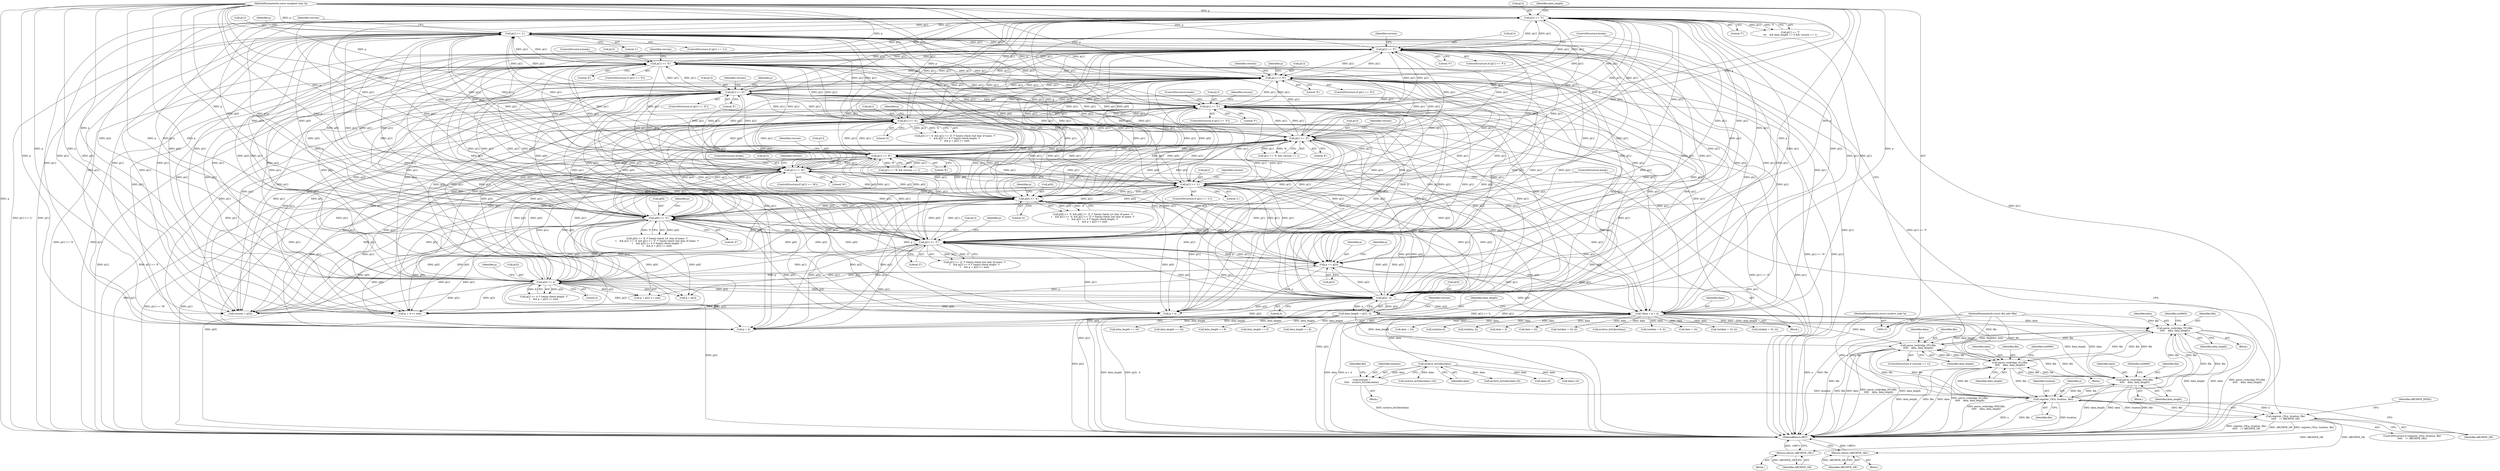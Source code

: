 digraph "1_libarchive_8312eaa576014cd9b965012af51bc1f967b12423@pointer" {
"1000527" [label="(Call,parse_rockridge_TF1(file,\n\t\t\t\t\t    data, data_length))"];
"1000549" [label="(Call,parse_rockridge_ZF1(file,\n\t\t\t\t\t    data, data_length))"];
"1000527" [label="(Call,parse_rockridge_TF1(file,\n\t\t\t\t\t    data, data_length))"];
"1000476" [label="(Call,parse_rockridge_SL1(file,\n\t\t\t\t\t    data, data_length))"];
"1000293" [label="(Call,parse_rockridge_NM1(file,\n\t\t\t\t\t    data, data_length))"];
"1000236" [label="(Call,register_CE(a, location, file))"];
"1000111" [label="(MethodParameterIn,struct archive_read *a)"];
"1000214" [label="(Call,location =\n\t\t\t\t\t    archive_le32dec(data))"];
"1000216" [label="(Call,archive_le32dec(data))"];
"1000172" [label="(Call,*data = p + 4)"];
"1000488" [label="(Call,p[1] == 'T')"];
"1000465" [label="(Call,p[1] == 'L')"];
"1000539" [label="(Call,p[1] == 'F')"];
"1000348" [label="(Call,p[1] == 'X')"];
"1000305" [label="(Call,p[1] == 'N')"];
"1000198" [label="(Call,p[1] == 'E')"];
"1000516" [label="(Call,p[1] == 'F')"];
"1000146" [label="(Call,p[1] >= 'A')"];
"1000431" [label="(Call,p[1] == 'E')"];
"1000152" [label="(Call,p[1] <= 'Z')"];
"1000113" [label="(MethodParameterIn,const unsigned char *p)"];
"1000556" [label="(Call,p += p[2])"];
"1000180" [label="(Call,p[2] - 4)"];
"1000158" [label="(Call,p[2] >= 4)"];
"1000140" [label="(Call,p[0] <= 'Z')"];
"1000134" [label="(Call,p[0] >= 'A')"];
"1000245" [label="(Call,p[1] == 'L')"];
"1000282" [label="(Call,p[1] == 'M')"];
"1000453" [label="(Call,p[1] == 'R')"];
"1000112" [label="(MethodParameterIn,struct file_info *file)"];
"1000178" [label="(Call,data_length = p[2] - 4)"];
"1000235" [label="(Call,register_CE(a, location, file)\n\t\t\t\t\t    != ARCHIVE_OK)"];
"1000511" [label="(Return,return (ARCHIVE_OK);)"];
"1000561" [label="(Return,return (ARCHIVE_OK);)"];
"1000465" [label="(Call,p[1] == 'L')"];
"1000404" [label="(Call,toi(data + 24, 4))"];
"1000244" [label="(ControlStructure,if (p[1] == 'L'))"];
"1000246" [label="(Call,p[1])"];
"1000249" [label="(Literal,'L')"];
"1000296" [label="(Identifier,data_length)"];
"1000281" [label="(ControlStructure,if (p[1] == 'M'))"];
"1000180" [label="(Call,p[2] - 4)"];
"1000272" [label="(Call,archive_le32dec(data))"];
"1000500" [label="(Block,)"];
"1000142" [label="(Identifier,p)"];
"1000282" [label="(Call,p[1] == 'M')"];
"1000140" [label="(Call,p[0] <= 'Z')"];
"1000452" [label="(Call,p[1] == 'R' && version == 1)"];
"1000314" [label="(Identifier,version)"];
"1000153" [label="(Call,p[1])"];
"1000235" [label="(Call,register_CE(a, location, file)\n\t\t\t\t\t    != ARCHIVE_OK)"];
"1000549" [label="(Call,parse_rockridge_ZF1(file,\n\t\t\t\t\t    data, data_length))"];
"1000150" [label="(Literal,'A')"];
"1000478" [label="(Identifier,data)"];
"1000216" [label="(Call,archive_le32dec(data))"];
"1000239" [label="(Identifier,file)"];
"1000111" [label="(MethodParameterIn,struct archive_read *a)"];
"1000112" [label="(MethodParameterIn,struct file_info *file)"];
"1000198" [label="(Call,p[1] == 'E')"];
"1000378" [label="(Call,toi(data + 8, 4))"];
"1000145" [label="(Call,p[1] >= 'A' && p[1] <= 'Z' /* Sanity-check 2nd char of name. */\n\t    && p[2] >= 4 /* Sanity-check length. */\n\t    && p + p[2] <= end)"];
"1000427" [label="(ControlStructure,break;)"];
"1000212" [label="(Block,)"];
"1000236" [label="(Call,register_CE(a, location, file))"];
"1000217" [label="(Identifier,data)"];
"1000392" [label="(Call,data + 16)"];
"1000551" [label="(Identifier,data)"];
"1000488" [label="(Call,p[1] == 'T')"];
"1000543" [label="(Literal,'F')"];
"1000181" [label="(Call,p[2])"];
"1000302" [label="(ControlStructure,break;)"];
"1000477" [label="(Identifier,file)"];
"1000515" [label="(ControlStructure,if (p[1] == 'F'))"];
"1000350" [label="(Identifier,p)"];
"1000391" [label="(Call,toi(data + 16, 4))"];
"1000141" [label="(Call,p[0])"];
"1000162" [label="(Literal,4)"];
"1000516" [label="(Call,p[1] == 'F')"];
"1000417" [label="(Call,toi(data + 32, 4))"];
"1000156" [label="(Literal,'Z')"];
"1000242" [label="(Identifier,ARCHIVE_FATAL)"];
"1000163" [label="(Call,p + p[2] <= end)"];
"1000405" [label="(Call,data + 24)"];
"1000129" [label="(Call,p + 4)"];
"1000135" [label="(Call,p[0])"];
"1000538" [label="(ControlStructure,if (p[1] == 'F'))"];
"1000520" [label="(Literal,'F')"];
"1000558" [label="(Call,p[2])"];
"1000147" [label="(Call,p[1])"];
"1000512" [label="(Identifier,ARCHIVE_OK)"];
"1000469" [label="(Literal,'L')"];
"1000209" [label="(Call,data_length == 24)"];
"1000240" [label="(Identifier,ARCHIVE_OK)"];
"1000222" [label="(Call,archive_le32dec(data+8))"];
"1000475" [label="(Block,)"];
"1000134" [label="(Call,p[0] >= 'A')"];
"1000557" [label="(Identifier,p)"];
"1000220" [label="(Identifier,file)"];
"1000431" [label="(Call,p[1] == 'E')"];
"1000305" [label="(Call,p[1] == 'N')"];
"1000128" [label="(Call,p + 4 <= end)"];
"1000152" [label="(Call,p[1] <= 'Z')"];
"1000473" [label="(Identifier,version)"];
"1000324" [label="(Call,toi(data,4))"];
"1000238" [label="(Identifier,location)"];
"1000489" [label="(Call,p[1])"];
"1000199" [label="(Call,p[1])"];
"1000207" [label="(Identifier,version)"];
"1000158" [label="(Call,p[2] >= 4)"];
"1000214" [label="(Call,location =\n\t\t\t\t\t    archive_le32dec(data))"];
"1000295" [label="(Identifier,data)"];
"1000430" [label="(Call,p[1] == 'E' && version == 1)"];
"1000234" [label="(ControlStructure,if (register_CE(a, location, file)\n\t\t\t\t\t    != ARCHIVE_OK))"];
"1000256" [label="(Call,data_length == 8)"];
"1000352" [label="(Literal,'X')"];
"1000536" [label="(ControlStructure,break;)"];
"1000279" [label="(ControlStructure,break;)"];
"1000432" [label="(Call,p[1])"];
"1000459" [label="(Identifier,version)"];
"1000550" [label="(Identifier,file)"];
"1000154" [label="(Identifier,p)"];
"1000563" [label="(MethodReturn,RET)"];
"1000138" [label="(Literal,'A')"];
"1000237" [label="(Identifier,a)"];
"1000283" [label="(Call,p[1])"];
"1000457" [label="(Literal,'R')"];
"1000553" [label="(ControlStructure,break;)"];
"1000545" [label="(ControlStructure,if (version == 1))"];
"1000539" [label="(Call,p[1] == 'F')"];
"1000173" [label="(Identifier,data)"];
"1000170" [label="(Block,)"];
"1000466" [label="(Call,p[1])"];
"1000552" [label="(Identifier,data_length)"];
"1000223" [label="(Call,data+8)"];
"1000464" [label="(ControlStructure,if (p[1] == 'L'))"];
"1000113" [label="(MethodParameterIn,const unsigned char *p)"];
"1000151" [label="(Call,p[1] <= 'Z' /* Sanity-check 2nd char of name. */\n\t    && p[2] >= 4 /* Sanity-check length. */\n\t    && p + p[2] <= end)"];
"1000164" [label="(Call,p + p[2])"];
"1000254" [label="(Identifier,version)"];
"1000347" [label="(ControlStructure,if (p[1] == 'X'))"];
"1000349" [label="(Call,p[1])"];
"1000356" [label="(Identifier,version)"];
"1000165" [label="(Identifier,p)"];
"1000511" [label="(Return,return (ARCHIVE_OK);)"];
"1000530" [label="(Identifier,data_length)"];
"1000495" [label="(Identifier,data_length)"];
"1000309" [label="(Literal,'N')"];
"1000197" [label="(ControlStructure,if (p[1] == 'E'))"];
"1000202" [label="(Literal,'E')"];
"1000494" [label="(Call,data_length == 0)"];
"1000367" [label="(Call,toi(data, 4))"];
"1000492" [label="(Literal,'T')"];
"1000187" [label="(Identifier,version)"];
"1000479" [label="(Identifier,data_length)"];
"1000547" [label="(Identifier,version)"];
"1000304" [label="(ControlStructure,if (p[1] == 'N'))"];
"1000231" [label="(Call,data+16)"];
"1000437" [label="(Identifier,version)"];
"1000360" [label="(Call,data_length >= 8)"];
"1000562" [label="(Identifier,ARCHIVE_OK)"];
"1000148" [label="(Identifier,p)"];
"1000286" [label="(Literal,'M')"];
"1000487" [label="(Call,p[1] == 'T'\n\t\t\t    && data_length == 0 && version == 1)"];
"1000146" [label="(Call,p[1] >= 'A')"];
"1000454" [label="(Call,p[1])"];
"1000476" [label="(Call,parse_rockridge_SL1(file,\n\t\t\t\t\t    data, data_length))"];
"1000299" [label="(Identifier,iso9660)"];
"1000490" [label="(Identifier,p)"];
"1000529" [label="(Identifier,data)"];
"1000533" [label="(Identifier,iso9660)"];
"1000556" [label="(Call,p += p[2])"];
"1000144" [label="(Literal,'Z')"];
"1000157" [label="(Call,p[2] >= 4 /* Sanity-check length. */\n\t    && p + p[2] <= end)"];
"1000526" [label="(Block,)"];
"1000294" [label="(Identifier,file)"];
"1000348" [label="(Call,p[1] == 'X')"];
"1000316" [label="(Call,data_length == 16)"];
"1000115" [label="(Block,)"];
"1000528" [label="(Identifier,file)"];
"1000186" [label="(Call,version = p[3])"];
"1000527" [label="(Call,parse_rockridge_TF1(file,\n\t\t\t\t\t    data, data_length))"];
"1000160" [label="(Identifier,p)"];
"1000174" [label="(Call,p + 4)"];
"1000517" [label="(Call,p[1])"];
"1000290" [label="(Identifier,version)"];
"1000133" [label="(Call,p[0] >= 'A' && p[0] <= 'Z' /* Sanity-check 1st char of name. */\n\t    && p[1] >= 'A' && p[1] <= 'Z' /* Sanity-check 2nd char of name. */\n\t    && p[2] >= 4 /* Sanity-check length. */\n\t    && p + p[2] <= end)"];
"1000230" [label="(Call,archive_le32dec(data+16))"];
"1000184" [label="(Literal,4)"];
"1000292" [label="(Block,)"];
"1000178" [label="(Call,data_length = p[2] - 4)"];
"1000540" [label="(Call,p[1])"];
"1000306" [label="(Call,p[1])"];
"1000139" [label="(Call,p[0] <= 'Z' /* Sanity-check 1st char of name. */\n\t    && p[1] >= 'A' && p[1] <= 'Z' /* Sanity-check 2nd char of name. */\n\t    && p[2] >= 4 /* Sanity-check length. */\n\t    && p + p[2] <= end)"];
"1000561" [label="(Return,return (ARCHIVE_OK);)"];
"1000524" [label="(Identifier,version)"];
"1000247" [label="(Identifier,p)"];
"1000453" [label="(Call,p[1] == 'R')"];
"1000482" [label="(Identifier,iso9660)"];
"1000130" [label="(Identifier,p)"];
"1000159" [label="(Call,p[2])"];
"1000245" [label="(Call,p[1] == 'L')"];
"1000435" [label="(Literal,'E')"];
"1000179" [label="(Identifier,data_length)"];
"1000379" [label="(Call,data + 8)"];
"1000418" [label="(Call,data + 32)"];
"1000172" [label="(Call,*data = p + 4)"];
"1000293" [label="(Call,parse_rockridge_NM1(file,\n\t\t\t\t\t    data, data_length))"];
"1000215" [label="(Identifier,location)"];
"1000527" -> "1000526"  [label="AST: "];
"1000527" -> "1000530"  [label="CFG: "];
"1000528" -> "1000527"  [label="AST: "];
"1000529" -> "1000527"  [label="AST: "];
"1000530" -> "1000527"  [label="AST: "];
"1000533" -> "1000527"  [label="CFG: "];
"1000527" -> "1000563"  [label="DDG: file"];
"1000527" -> "1000563"  [label="DDG: data_length"];
"1000527" -> "1000563"  [label="DDG: data"];
"1000527" -> "1000563"  [label="DDG: parse_rockridge_TF1(file,\n\t\t\t\t\t    data, data_length)"];
"1000527" -> "1000236"  [label="DDG: file"];
"1000527" -> "1000293"  [label="DDG: file"];
"1000527" -> "1000476"  [label="DDG: file"];
"1000549" -> "1000527"  [label="DDG: file"];
"1000476" -> "1000527"  [label="DDG: file"];
"1000293" -> "1000527"  [label="DDG: file"];
"1000236" -> "1000527"  [label="DDG: file"];
"1000112" -> "1000527"  [label="DDG: file"];
"1000172" -> "1000527"  [label="DDG: data"];
"1000178" -> "1000527"  [label="DDG: data_length"];
"1000527" -> "1000549"  [label="DDG: file"];
"1000549" -> "1000545"  [label="AST: "];
"1000549" -> "1000552"  [label="CFG: "];
"1000550" -> "1000549"  [label="AST: "];
"1000551" -> "1000549"  [label="AST: "];
"1000552" -> "1000549"  [label="AST: "];
"1000553" -> "1000549"  [label="CFG: "];
"1000549" -> "1000563"  [label="DDG: file"];
"1000549" -> "1000563"  [label="DDG: data"];
"1000549" -> "1000563"  [label="DDG: parse_rockridge_ZF1(file,\n\t\t\t\t\t    data, data_length)"];
"1000549" -> "1000563"  [label="DDG: data_length"];
"1000549" -> "1000236"  [label="DDG: file"];
"1000549" -> "1000293"  [label="DDG: file"];
"1000549" -> "1000476"  [label="DDG: file"];
"1000476" -> "1000549"  [label="DDG: file"];
"1000293" -> "1000549"  [label="DDG: file"];
"1000236" -> "1000549"  [label="DDG: file"];
"1000112" -> "1000549"  [label="DDG: file"];
"1000172" -> "1000549"  [label="DDG: data"];
"1000178" -> "1000549"  [label="DDG: data_length"];
"1000476" -> "1000475"  [label="AST: "];
"1000476" -> "1000479"  [label="CFG: "];
"1000477" -> "1000476"  [label="AST: "];
"1000478" -> "1000476"  [label="AST: "];
"1000479" -> "1000476"  [label="AST: "];
"1000482" -> "1000476"  [label="CFG: "];
"1000476" -> "1000563"  [label="DDG: parse_rockridge_SL1(file,\n\t\t\t\t\t    data, data_length)"];
"1000476" -> "1000563"  [label="DDG: data_length"];
"1000476" -> "1000563"  [label="DDG: file"];
"1000476" -> "1000563"  [label="DDG: data"];
"1000476" -> "1000236"  [label="DDG: file"];
"1000476" -> "1000293"  [label="DDG: file"];
"1000293" -> "1000476"  [label="DDG: file"];
"1000236" -> "1000476"  [label="DDG: file"];
"1000112" -> "1000476"  [label="DDG: file"];
"1000172" -> "1000476"  [label="DDG: data"];
"1000178" -> "1000476"  [label="DDG: data_length"];
"1000293" -> "1000292"  [label="AST: "];
"1000293" -> "1000296"  [label="CFG: "];
"1000294" -> "1000293"  [label="AST: "];
"1000295" -> "1000293"  [label="AST: "];
"1000296" -> "1000293"  [label="AST: "];
"1000299" -> "1000293"  [label="CFG: "];
"1000293" -> "1000563"  [label="DDG: file"];
"1000293" -> "1000563"  [label="DDG: parse_rockridge_NM1(file,\n\t\t\t\t\t    data, data_length)"];
"1000293" -> "1000563"  [label="DDG: data_length"];
"1000293" -> "1000563"  [label="DDG: data"];
"1000293" -> "1000236"  [label="DDG: file"];
"1000236" -> "1000293"  [label="DDG: file"];
"1000112" -> "1000293"  [label="DDG: file"];
"1000172" -> "1000293"  [label="DDG: data"];
"1000178" -> "1000293"  [label="DDG: data_length"];
"1000236" -> "1000235"  [label="AST: "];
"1000236" -> "1000239"  [label="CFG: "];
"1000237" -> "1000236"  [label="AST: "];
"1000238" -> "1000236"  [label="AST: "];
"1000239" -> "1000236"  [label="AST: "];
"1000240" -> "1000236"  [label="CFG: "];
"1000236" -> "1000563"  [label="DDG: a"];
"1000236" -> "1000563"  [label="DDG: file"];
"1000236" -> "1000563"  [label="DDG: location"];
"1000236" -> "1000235"  [label="DDG: a"];
"1000236" -> "1000235"  [label="DDG: location"];
"1000236" -> "1000235"  [label="DDG: file"];
"1000111" -> "1000236"  [label="DDG: a"];
"1000214" -> "1000236"  [label="DDG: location"];
"1000112" -> "1000236"  [label="DDG: file"];
"1000111" -> "1000110"  [label="AST: "];
"1000111" -> "1000563"  [label="DDG: a"];
"1000214" -> "1000212"  [label="AST: "];
"1000214" -> "1000216"  [label="CFG: "];
"1000215" -> "1000214"  [label="AST: "];
"1000216" -> "1000214"  [label="AST: "];
"1000220" -> "1000214"  [label="CFG: "];
"1000214" -> "1000563"  [label="DDG: archive_le32dec(data)"];
"1000216" -> "1000214"  [label="DDG: data"];
"1000216" -> "1000217"  [label="CFG: "];
"1000217" -> "1000216"  [label="AST: "];
"1000172" -> "1000216"  [label="DDG: data"];
"1000216" -> "1000222"  [label="DDG: data"];
"1000216" -> "1000223"  [label="DDG: data"];
"1000216" -> "1000230"  [label="DDG: data"];
"1000216" -> "1000231"  [label="DDG: data"];
"1000172" -> "1000170"  [label="AST: "];
"1000172" -> "1000174"  [label="CFG: "];
"1000173" -> "1000172"  [label="AST: "];
"1000174" -> "1000172"  [label="AST: "];
"1000179" -> "1000172"  [label="CFG: "];
"1000172" -> "1000563"  [label="DDG: data"];
"1000172" -> "1000563"  [label="DDG: p + 4"];
"1000488" -> "1000172"  [label="DDG: p[1]"];
"1000140" -> "1000172"  [label="DDG: p[0]"];
"1000198" -> "1000172"  [label="DDG: p[1]"];
"1000516" -> "1000172"  [label="DDG: p[1]"];
"1000146" -> "1000172"  [label="DDG: p[1]"];
"1000539" -> "1000172"  [label="DDG: p[1]"];
"1000158" -> "1000172"  [label="DDG: p[2]"];
"1000348" -> "1000172"  [label="DDG: p[1]"];
"1000305" -> "1000172"  [label="DDG: p[1]"];
"1000431" -> "1000172"  [label="DDG: p[1]"];
"1000152" -> "1000172"  [label="DDG: p[1]"];
"1000134" -> "1000172"  [label="DDG: p[0]"];
"1000245" -> "1000172"  [label="DDG: p[1]"];
"1000282" -> "1000172"  [label="DDG: p[1]"];
"1000453" -> "1000172"  [label="DDG: p[1]"];
"1000465" -> "1000172"  [label="DDG: p[1]"];
"1000113" -> "1000172"  [label="DDG: p"];
"1000180" -> "1000172"  [label="DDG: p[2]"];
"1000172" -> "1000272"  [label="DDG: data"];
"1000172" -> "1000324"  [label="DDG: data"];
"1000172" -> "1000367"  [label="DDG: data"];
"1000172" -> "1000378"  [label="DDG: data"];
"1000172" -> "1000379"  [label="DDG: data"];
"1000172" -> "1000391"  [label="DDG: data"];
"1000172" -> "1000392"  [label="DDG: data"];
"1000172" -> "1000404"  [label="DDG: data"];
"1000172" -> "1000405"  [label="DDG: data"];
"1000172" -> "1000417"  [label="DDG: data"];
"1000172" -> "1000418"  [label="DDG: data"];
"1000488" -> "1000487"  [label="AST: "];
"1000488" -> "1000492"  [label="CFG: "];
"1000489" -> "1000488"  [label="AST: "];
"1000492" -> "1000488"  [label="AST: "];
"1000495" -> "1000488"  [label="CFG: "];
"1000487" -> "1000488"  [label="CFG: "];
"1000488" -> "1000563"  [label="DDG: p[1]"];
"1000488" -> "1000128"  [label="DDG: p[1]"];
"1000488" -> "1000129"  [label="DDG: p[1]"];
"1000488" -> "1000134"  [label="DDG: p[1]"];
"1000488" -> "1000140"  [label="DDG: p[1]"];
"1000488" -> "1000146"  [label="DDG: p[1]"];
"1000488" -> "1000152"  [label="DDG: p[1]"];
"1000488" -> "1000158"  [label="DDG: p[1]"];
"1000488" -> "1000174"  [label="DDG: p[1]"];
"1000488" -> "1000180"  [label="DDG: p[1]"];
"1000488" -> "1000186"  [label="DDG: p[1]"];
"1000488" -> "1000198"  [label="DDG: p[1]"];
"1000488" -> "1000245"  [label="DDG: p[1]"];
"1000488" -> "1000282"  [label="DDG: p[1]"];
"1000488" -> "1000305"  [label="DDG: p[1]"];
"1000488" -> "1000348"  [label="DDG: p[1]"];
"1000488" -> "1000431"  [label="DDG: p[1]"];
"1000488" -> "1000453"  [label="DDG: p[1]"];
"1000488" -> "1000465"  [label="DDG: p[1]"];
"1000488" -> "1000487"  [label="DDG: p[1]"];
"1000488" -> "1000487"  [label="DDG: 'T'"];
"1000465" -> "1000488"  [label="DDG: p[1]"];
"1000113" -> "1000488"  [label="DDG: p"];
"1000140" -> "1000488"  [label="DDG: p[0]"];
"1000198" -> "1000488"  [label="DDG: p[1]"];
"1000516" -> "1000488"  [label="DDG: p[1]"];
"1000146" -> "1000488"  [label="DDG: p[1]"];
"1000539" -> "1000488"  [label="DDG: p[1]"];
"1000158" -> "1000488"  [label="DDG: p[2]"];
"1000348" -> "1000488"  [label="DDG: p[1]"];
"1000305" -> "1000488"  [label="DDG: p[1]"];
"1000431" -> "1000488"  [label="DDG: p[1]"];
"1000152" -> "1000488"  [label="DDG: p[1]"];
"1000134" -> "1000488"  [label="DDG: p[0]"];
"1000245" -> "1000488"  [label="DDG: p[1]"];
"1000282" -> "1000488"  [label="DDG: p[1]"];
"1000453" -> "1000488"  [label="DDG: p[1]"];
"1000180" -> "1000488"  [label="DDG: p[2]"];
"1000488" -> "1000516"  [label="DDG: p[1]"];
"1000488" -> "1000539"  [label="DDG: p[1]"];
"1000488" -> "1000556"  [label="DDG: p[1]"];
"1000465" -> "1000464"  [label="AST: "];
"1000465" -> "1000469"  [label="CFG: "];
"1000466" -> "1000465"  [label="AST: "];
"1000469" -> "1000465"  [label="AST: "];
"1000473" -> "1000465"  [label="CFG: "];
"1000490" -> "1000465"  [label="CFG: "];
"1000465" -> "1000563"  [label="DDG: p[1] == 'L'"];
"1000465" -> "1000563"  [label="DDG: p[1]"];
"1000465" -> "1000128"  [label="DDG: p[1]"];
"1000465" -> "1000129"  [label="DDG: p[1]"];
"1000465" -> "1000134"  [label="DDG: p[1]"];
"1000465" -> "1000140"  [label="DDG: p[1]"];
"1000465" -> "1000146"  [label="DDG: p[1]"];
"1000465" -> "1000152"  [label="DDG: p[1]"];
"1000465" -> "1000158"  [label="DDG: p[1]"];
"1000465" -> "1000174"  [label="DDG: p[1]"];
"1000465" -> "1000180"  [label="DDG: p[1]"];
"1000465" -> "1000186"  [label="DDG: p[1]"];
"1000465" -> "1000198"  [label="DDG: p[1]"];
"1000465" -> "1000245"  [label="DDG: p[1]"];
"1000465" -> "1000282"  [label="DDG: p[1]"];
"1000465" -> "1000305"  [label="DDG: p[1]"];
"1000465" -> "1000348"  [label="DDG: p[1]"];
"1000465" -> "1000431"  [label="DDG: p[1]"];
"1000465" -> "1000453"  [label="DDG: p[1]"];
"1000539" -> "1000465"  [label="DDG: p[1]"];
"1000348" -> "1000465"  [label="DDG: p[1]"];
"1000305" -> "1000465"  [label="DDG: p[1]"];
"1000198" -> "1000465"  [label="DDG: p[1]"];
"1000516" -> "1000465"  [label="DDG: p[1]"];
"1000146" -> "1000465"  [label="DDG: p[1]"];
"1000431" -> "1000465"  [label="DDG: p[1]"];
"1000152" -> "1000465"  [label="DDG: p[1]"];
"1000245" -> "1000465"  [label="DDG: p[1]"];
"1000282" -> "1000465"  [label="DDG: p[1]"];
"1000453" -> "1000465"  [label="DDG: p[1]"];
"1000113" -> "1000465"  [label="DDG: p"];
"1000140" -> "1000465"  [label="DDG: p[0]"];
"1000158" -> "1000465"  [label="DDG: p[2]"];
"1000134" -> "1000465"  [label="DDG: p[0]"];
"1000180" -> "1000465"  [label="DDG: p[2]"];
"1000465" -> "1000516"  [label="DDG: p[1]"];
"1000465" -> "1000539"  [label="DDG: p[1]"];
"1000465" -> "1000556"  [label="DDG: p[1]"];
"1000539" -> "1000538"  [label="AST: "];
"1000539" -> "1000543"  [label="CFG: "];
"1000540" -> "1000539"  [label="AST: "];
"1000543" -> "1000539"  [label="AST: "];
"1000547" -> "1000539"  [label="CFG: "];
"1000553" -> "1000539"  [label="CFG: "];
"1000539" -> "1000563"  [label="DDG: p[1]"];
"1000539" -> "1000563"  [label="DDG: p[1] == 'F'"];
"1000539" -> "1000128"  [label="DDG: p[1]"];
"1000539" -> "1000129"  [label="DDG: p[1]"];
"1000539" -> "1000134"  [label="DDG: p[1]"];
"1000539" -> "1000140"  [label="DDG: p[1]"];
"1000539" -> "1000146"  [label="DDG: p[1]"];
"1000539" -> "1000152"  [label="DDG: p[1]"];
"1000539" -> "1000158"  [label="DDG: p[1]"];
"1000539" -> "1000174"  [label="DDG: p[1]"];
"1000539" -> "1000180"  [label="DDG: p[1]"];
"1000539" -> "1000186"  [label="DDG: p[1]"];
"1000539" -> "1000198"  [label="DDG: p[1]"];
"1000539" -> "1000245"  [label="DDG: p[1]"];
"1000539" -> "1000282"  [label="DDG: p[1]"];
"1000539" -> "1000305"  [label="DDG: p[1]"];
"1000539" -> "1000348"  [label="DDG: p[1]"];
"1000539" -> "1000431"  [label="DDG: p[1]"];
"1000539" -> "1000453"  [label="DDG: p[1]"];
"1000539" -> "1000516"  [label="DDG: p[1]"];
"1000348" -> "1000539"  [label="DDG: p[1]"];
"1000305" -> "1000539"  [label="DDG: p[1]"];
"1000198" -> "1000539"  [label="DDG: p[1]"];
"1000516" -> "1000539"  [label="DDG: p[1]"];
"1000146" -> "1000539"  [label="DDG: p[1]"];
"1000431" -> "1000539"  [label="DDG: p[1]"];
"1000152" -> "1000539"  [label="DDG: p[1]"];
"1000245" -> "1000539"  [label="DDG: p[1]"];
"1000282" -> "1000539"  [label="DDG: p[1]"];
"1000453" -> "1000539"  [label="DDG: p[1]"];
"1000113" -> "1000539"  [label="DDG: p"];
"1000140" -> "1000539"  [label="DDG: p[0]"];
"1000158" -> "1000539"  [label="DDG: p[2]"];
"1000134" -> "1000539"  [label="DDG: p[0]"];
"1000180" -> "1000539"  [label="DDG: p[2]"];
"1000539" -> "1000556"  [label="DDG: p[1]"];
"1000348" -> "1000347"  [label="AST: "];
"1000348" -> "1000352"  [label="CFG: "];
"1000349" -> "1000348"  [label="AST: "];
"1000352" -> "1000348"  [label="AST: "];
"1000356" -> "1000348"  [label="CFG: "];
"1000427" -> "1000348"  [label="CFG: "];
"1000348" -> "1000563"  [label="DDG: p[1]"];
"1000348" -> "1000563"  [label="DDG: p[1] == 'X'"];
"1000348" -> "1000128"  [label="DDG: p[1]"];
"1000348" -> "1000129"  [label="DDG: p[1]"];
"1000348" -> "1000134"  [label="DDG: p[1]"];
"1000348" -> "1000140"  [label="DDG: p[1]"];
"1000348" -> "1000146"  [label="DDG: p[1]"];
"1000348" -> "1000152"  [label="DDG: p[1]"];
"1000348" -> "1000158"  [label="DDG: p[1]"];
"1000348" -> "1000174"  [label="DDG: p[1]"];
"1000348" -> "1000180"  [label="DDG: p[1]"];
"1000348" -> "1000186"  [label="DDG: p[1]"];
"1000348" -> "1000198"  [label="DDG: p[1]"];
"1000348" -> "1000245"  [label="DDG: p[1]"];
"1000348" -> "1000282"  [label="DDG: p[1]"];
"1000348" -> "1000305"  [label="DDG: p[1]"];
"1000305" -> "1000348"  [label="DDG: p[1]"];
"1000113" -> "1000348"  [label="DDG: p"];
"1000140" -> "1000348"  [label="DDG: p[0]"];
"1000198" -> "1000348"  [label="DDG: p[1]"];
"1000516" -> "1000348"  [label="DDG: p[1]"];
"1000146" -> "1000348"  [label="DDG: p[1]"];
"1000158" -> "1000348"  [label="DDG: p[2]"];
"1000431" -> "1000348"  [label="DDG: p[1]"];
"1000152" -> "1000348"  [label="DDG: p[1]"];
"1000134" -> "1000348"  [label="DDG: p[0]"];
"1000245" -> "1000348"  [label="DDG: p[1]"];
"1000282" -> "1000348"  [label="DDG: p[1]"];
"1000453" -> "1000348"  [label="DDG: p[1]"];
"1000180" -> "1000348"  [label="DDG: p[2]"];
"1000348" -> "1000431"  [label="DDG: p[1]"];
"1000348" -> "1000453"  [label="DDG: p[1]"];
"1000348" -> "1000516"  [label="DDG: p[1]"];
"1000348" -> "1000556"  [label="DDG: p[1]"];
"1000305" -> "1000304"  [label="AST: "];
"1000305" -> "1000309"  [label="CFG: "];
"1000306" -> "1000305"  [label="AST: "];
"1000309" -> "1000305"  [label="AST: "];
"1000314" -> "1000305"  [label="CFG: "];
"1000350" -> "1000305"  [label="CFG: "];
"1000305" -> "1000563"  [label="DDG: p[1] == 'N'"];
"1000305" -> "1000563"  [label="DDG: p[1]"];
"1000305" -> "1000128"  [label="DDG: p[1]"];
"1000305" -> "1000129"  [label="DDG: p[1]"];
"1000305" -> "1000134"  [label="DDG: p[1]"];
"1000305" -> "1000140"  [label="DDG: p[1]"];
"1000305" -> "1000146"  [label="DDG: p[1]"];
"1000305" -> "1000152"  [label="DDG: p[1]"];
"1000305" -> "1000158"  [label="DDG: p[1]"];
"1000305" -> "1000174"  [label="DDG: p[1]"];
"1000305" -> "1000180"  [label="DDG: p[1]"];
"1000305" -> "1000186"  [label="DDG: p[1]"];
"1000305" -> "1000198"  [label="DDG: p[1]"];
"1000305" -> "1000245"  [label="DDG: p[1]"];
"1000305" -> "1000282"  [label="DDG: p[1]"];
"1000198" -> "1000305"  [label="DDG: p[1]"];
"1000516" -> "1000305"  [label="DDG: p[1]"];
"1000146" -> "1000305"  [label="DDG: p[1]"];
"1000431" -> "1000305"  [label="DDG: p[1]"];
"1000152" -> "1000305"  [label="DDG: p[1]"];
"1000245" -> "1000305"  [label="DDG: p[1]"];
"1000282" -> "1000305"  [label="DDG: p[1]"];
"1000453" -> "1000305"  [label="DDG: p[1]"];
"1000113" -> "1000305"  [label="DDG: p"];
"1000140" -> "1000305"  [label="DDG: p[0]"];
"1000158" -> "1000305"  [label="DDG: p[2]"];
"1000134" -> "1000305"  [label="DDG: p[0]"];
"1000180" -> "1000305"  [label="DDG: p[2]"];
"1000305" -> "1000431"  [label="DDG: p[1]"];
"1000305" -> "1000453"  [label="DDG: p[1]"];
"1000305" -> "1000516"  [label="DDG: p[1]"];
"1000305" -> "1000556"  [label="DDG: p[1]"];
"1000198" -> "1000197"  [label="AST: "];
"1000198" -> "1000202"  [label="CFG: "];
"1000199" -> "1000198"  [label="AST: "];
"1000202" -> "1000198"  [label="AST: "];
"1000207" -> "1000198"  [label="CFG: "];
"1000247" -> "1000198"  [label="CFG: "];
"1000198" -> "1000563"  [label="DDG: p[1]"];
"1000198" -> "1000563"  [label="DDG: p[1] == 'E'"];
"1000198" -> "1000128"  [label="DDG: p[1]"];
"1000198" -> "1000129"  [label="DDG: p[1]"];
"1000198" -> "1000134"  [label="DDG: p[1]"];
"1000198" -> "1000140"  [label="DDG: p[1]"];
"1000198" -> "1000146"  [label="DDG: p[1]"];
"1000198" -> "1000152"  [label="DDG: p[1]"];
"1000198" -> "1000158"  [label="DDG: p[1]"];
"1000198" -> "1000174"  [label="DDG: p[1]"];
"1000198" -> "1000180"  [label="DDG: p[1]"];
"1000198" -> "1000186"  [label="DDG: p[1]"];
"1000516" -> "1000198"  [label="DDG: p[1]"];
"1000146" -> "1000198"  [label="DDG: p[1]"];
"1000431" -> "1000198"  [label="DDG: p[1]"];
"1000152" -> "1000198"  [label="DDG: p[1]"];
"1000245" -> "1000198"  [label="DDG: p[1]"];
"1000282" -> "1000198"  [label="DDG: p[1]"];
"1000453" -> "1000198"  [label="DDG: p[1]"];
"1000113" -> "1000198"  [label="DDG: p"];
"1000140" -> "1000198"  [label="DDG: p[0]"];
"1000158" -> "1000198"  [label="DDG: p[2]"];
"1000134" -> "1000198"  [label="DDG: p[0]"];
"1000180" -> "1000198"  [label="DDG: p[2]"];
"1000198" -> "1000245"  [label="DDG: p[1]"];
"1000198" -> "1000282"  [label="DDG: p[1]"];
"1000198" -> "1000431"  [label="DDG: p[1]"];
"1000198" -> "1000453"  [label="DDG: p[1]"];
"1000198" -> "1000516"  [label="DDG: p[1]"];
"1000198" -> "1000556"  [label="DDG: p[1]"];
"1000516" -> "1000515"  [label="AST: "];
"1000516" -> "1000520"  [label="CFG: "];
"1000517" -> "1000516"  [label="AST: "];
"1000520" -> "1000516"  [label="AST: "];
"1000524" -> "1000516"  [label="CFG: "];
"1000536" -> "1000516"  [label="CFG: "];
"1000516" -> "1000563"  [label="DDG: p[1] == 'F'"];
"1000516" -> "1000563"  [label="DDG: p[1]"];
"1000516" -> "1000128"  [label="DDG: p[1]"];
"1000516" -> "1000129"  [label="DDG: p[1]"];
"1000516" -> "1000134"  [label="DDG: p[1]"];
"1000516" -> "1000140"  [label="DDG: p[1]"];
"1000516" -> "1000146"  [label="DDG: p[1]"];
"1000516" -> "1000152"  [label="DDG: p[1]"];
"1000516" -> "1000158"  [label="DDG: p[1]"];
"1000516" -> "1000174"  [label="DDG: p[1]"];
"1000516" -> "1000180"  [label="DDG: p[1]"];
"1000516" -> "1000186"  [label="DDG: p[1]"];
"1000516" -> "1000245"  [label="DDG: p[1]"];
"1000516" -> "1000282"  [label="DDG: p[1]"];
"1000516" -> "1000431"  [label="DDG: p[1]"];
"1000516" -> "1000453"  [label="DDG: p[1]"];
"1000146" -> "1000516"  [label="DDG: p[1]"];
"1000431" -> "1000516"  [label="DDG: p[1]"];
"1000152" -> "1000516"  [label="DDG: p[1]"];
"1000245" -> "1000516"  [label="DDG: p[1]"];
"1000282" -> "1000516"  [label="DDG: p[1]"];
"1000453" -> "1000516"  [label="DDG: p[1]"];
"1000113" -> "1000516"  [label="DDG: p"];
"1000140" -> "1000516"  [label="DDG: p[0]"];
"1000158" -> "1000516"  [label="DDG: p[2]"];
"1000134" -> "1000516"  [label="DDG: p[0]"];
"1000180" -> "1000516"  [label="DDG: p[2]"];
"1000516" -> "1000556"  [label="DDG: p[1]"];
"1000146" -> "1000145"  [label="AST: "];
"1000146" -> "1000150"  [label="CFG: "];
"1000147" -> "1000146"  [label="AST: "];
"1000150" -> "1000146"  [label="AST: "];
"1000154" -> "1000146"  [label="CFG: "];
"1000145" -> "1000146"  [label="CFG: "];
"1000146" -> "1000563"  [label="DDG: p[1]"];
"1000146" -> "1000128"  [label="DDG: p[1]"];
"1000146" -> "1000129"  [label="DDG: p[1]"];
"1000146" -> "1000134"  [label="DDG: p[1]"];
"1000146" -> "1000140"  [label="DDG: p[1]"];
"1000146" -> "1000145"  [label="DDG: p[1]"];
"1000146" -> "1000145"  [label="DDG: 'A'"];
"1000431" -> "1000146"  [label="DDG: p[1]"];
"1000152" -> "1000146"  [label="DDG: p[1]"];
"1000245" -> "1000146"  [label="DDG: p[1]"];
"1000282" -> "1000146"  [label="DDG: p[1]"];
"1000453" -> "1000146"  [label="DDG: p[1]"];
"1000113" -> "1000146"  [label="DDG: p"];
"1000556" -> "1000146"  [label="DDG: p"];
"1000140" -> "1000146"  [label="DDG: p[0]"];
"1000134" -> "1000146"  [label="DDG: p[0]"];
"1000158" -> "1000146"  [label="DDG: p[2]"];
"1000180" -> "1000146"  [label="DDG: p[2]"];
"1000146" -> "1000152"  [label="DDG: p[1]"];
"1000146" -> "1000158"  [label="DDG: p[1]"];
"1000146" -> "1000174"  [label="DDG: p[1]"];
"1000146" -> "1000180"  [label="DDG: p[1]"];
"1000146" -> "1000186"  [label="DDG: p[1]"];
"1000146" -> "1000245"  [label="DDG: p[1]"];
"1000146" -> "1000282"  [label="DDG: p[1]"];
"1000146" -> "1000431"  [label="DDG: p[1]"];
"1000146" -> "1000453"  [label="DDG: p[1]"];
"1000146" -> "1000556"  [label="DDG: p[1]"];
"1000431" -> "1000430"  [label="AST: "];
"1000431" -> "1000435"  [label="CFG: "];
"1000432" -> "1000431"  [label="AST: "];
"1000435" -> "1000431"  [label="AST: "];
"1000437" -> "1000431"  [label="CFG: "];
"1000430" -> "1000431"  [label="CFG: "];
"1000431" -> "1000563"  [label="DDG: p[1]"];
"1000431" -> "1000128"  [label="DDG: p[1]"];
"1000431" -> "1000129"  [label="DDG: p[1]"];
"1000431" -> "1000134"  [label="DDG: p[1]"];
"1000431" -> "1000140"  [label="DDG: p[1]"];
"1000431" -> "1000152"  [label="DDG: p[1]"];
"1000431" -> "1000158"  [label="DDG: p[1]"];
"1000431" -> "1000174"  [label="DDG: p[1]"];
"1000431" -> "1000180"  [label="DDG: p[1]"];
"1000431" -> "1000186"  [label="DDG: p[1]"];
"1000431" -> "1000245"  [label="DDG: p[1]"];
"1000431" -> "1000282"  [label="DDG: p[1]"];
"1000431" -> "1000430"  [label="DDG: p[1]"];
"1000431" -> "1000430"  [label="DDG: 'E'"];
"1000152" -> "1000431"  [label="DDG: p[1]"];
"1000245" -> "1000431"  [label="DDG: p[1]"];
"1000282" -> "1000431"  [label="DDG: p[1]"];
"1000453" -> "1000431"  [label="DDG: p[1]"];
"1000113" -> "1000431"  [label="DDG: p"];
"1000140" -> "1000431"  [label="DDG: p[0]"];
"1000158" -> "1000431"  [label="DDG: p[2]"];
"1000134" -> "1000431"  [label="DDG: p[0]"];
"1000180" -> "1000431"  [label="DDG: p[2]"];
"1000431" -> "1000453"  [label="DDG: p[1]"];
"1000431" -> "1000556"  [label="DDG: p[1]"];
"1000152" -> "1000151"  [label="AST: "];
"1000152" -> "1000156"  [label="CFG: "];
"1000153" -> "1000152"  [label="AST: "];
"1000156" -> "1000152"  [label="AST: "];
"1000160" -> "1000152"  [label="CFG: "];
"1000151" -> "1000152"  [label="CFG: "];
"1000152" -> "1000563"  [label="DDG: p[1]"];
"1000152" -> "1000128"  [label="DDG: p[1]"];
"1000152" -> "1000129"  [label="DDG: p[1]"];
"1000152" -> "1000134"  [label="DDG: p[1]"];
"1000152" -> "1000140"  [label="DDG: p[1]"];
"1000152" -> "1000151"  [label="DDG: p[1]"];
"1000152" -> "1000151"  [label="DDG: 'Z'"];
"1000113" -> "1000152"  [label="DDG: p"];
"1000556" -> "1000152"  [label="DDG: p"];
"1000140" -> "1000152"  [label="DDG: p[0]"];
"1000134" -> "1000152"  [label="DDG: p[0]"];
"1000245" -> "1000152"  [label="DDG: p[1]"];
"1000282" -> "1000152"  [label="DDG: p[1]"];
"1000453" -> "1000152"  [label="DDG: p[1]"];
"1000158" -> "1000152"  [label="DDG: p[2]"];
"1000180" -> "1000152"  [label="DDG: p[2]"];
"1000152" -> "1000158"  [label="DDG: p[1]"];
"1000152" -> "1000163"  [label="DDG: p[1]"];
"1000152" -> "1000164"  [label="DDG: p[1]"];
"1000152" -> "1000174"  [label="DDG: p[1]"];
"1000152" -> "1000180"  [label="DDG: p[1]"];
"1000152" -> "1000186"  [label="DDG: p[1]"];
"1000152" -> "1000245"  [label="DDG: p[1]"];
"1000152" -> "1000282"  [label="DDG: p[1]"];
"1000152" -> "1000453"  [label="DDG: p[1]"];
"1000152" -> "1000556"  [label="DDG: p[1]"];
"1000113" -> "1000110"  [label="AST: "];
"1000113" -> "1000563"  [label="DDG: p"];
"1000113" -> "1000128"  [label="DDG: p"];
"1000113" -> "1000129"  [label="DDG: p"];
"1000113" -> "1000134"  [label="DDG: p"];
"1000113" -> "1000140"  [label="DDG: p"];
"1000113" -> "1000158"  [label="DDG: p"];
"1000113" -> "1000163"  [label="DDG: p"];
"1000113" -> "1000164"  [label="DDG: p"];
"1000113" -> "1000174"  [label="DDG: p"];
"1000113" -> "1000180"  [label="DDG: p"];
"1000113" -> "1000186"  [label="DDG: p"];
"1000113" -> "1000245"  [label="DDG: p"];
"1000113" -> "1000282"  [label="DDG: p"];
"1000113" -> "1000453"  [label="DDG: p"];
"1000113" -> "1000556"  [label="DDG: p"];
"1000556" -> "1000170"  [label="AST: "];
"1000556" -> "1000558"  [label="CFG: "];
"1000557" -> "1000556"  [label="AST: "];
"1000558" -> "1000556"  [label="AST: "];
"1000130" -> "1000556"  [label="CFG: "];
"1000556" -> "1000563"  [label="DDG: p[2]"];
"1000556" -> "1000128"  [label="DDG: p"];
"1000556" -> "1000129"  [label="DDG: p"];
"1000556" -> "1000134"  [label="DDG: p"];
"1000556" -> "1000140"  [label="DDG: p"];
"1000556" -> "1000158"  [label="DDG: p"];
"1000180" -> "1000556"  [label="DDG: p[2]"];
"1000140" -> "1000556"  [label="DDG: p[0]"];
"1000134" -> "1000556"  [label="DDG: p[0]"];
"1000245" -> "1000556"  [label="DDG: p[1]"];
"1000282" -> "1000556"  [label="DDG: p[1]"];
"1000453" -> "1000556"  [label="DDG: p[1]"];
"1000158" -> "1000556"  [label="DDG: p[2]"];
"1000180" -> "1000178"  [label="AST: "];
"1000180" -> "1000184"  [label="CFG: "];
"1000181" -> "1000180"  [label="AST: "];
"1000184" -> "1000180"  [label="AST: "];
"1000178" -> "1000180"  [label="CFG: "];
"1000180" -> "1000563"  [label="DDG: p[2]"];
"1000180" -> "1000128"  [label="DDG: p[2]"];
"1000180" -> "1000129"  [label="DDG: p[2]"];
"1000180" -> "1000134"  [label="DDG: p[2]"];
"1000180" -> "1000140"  [label="DDG: p[2]"];
"1000180" -> "1000158"  [label="DDG: p[2]"];
"1000180" -> "1000174"  [label="DDG: p[2]"];
"1000180" -> "1000178"  [label="DDG: p[2]"];
"1000180" -> "1000178"  [label="DDG: 4"];
"1000158" -> "1000180"  [label="DDG: p[2]"];
"1000140" -> "1000180"  [label="DDG: p[0]"];
"1000134" -> "1000180"  [label="DDG: p[0]"];
"1000245" -> "1000180"  [label="DDG: p[1]"];
"1000282" -> "1000180"  [label="DDG: p[1]"];
"1000453" -> "1000180"  [label="DDG: p[1]"];
"1000180" -> "1000186"  [label="DDG: p[2]"];
"1000180" -> "1000245"  [label="DDG: p[2]"];
"1000180" -> "1000282"  [label="DDG: p[2]"];
"1000180" -> "1000453"  [label="DDG: p[2]"];
"1000158" -> "1000157"  [label="AST: "];
"1000158" -> "1000162"  [label="CFG: "];
"1000159" -> "1000158"  [label="AST: "];
"1000162" -> "1000158"  [label="AST: "];
"1000165" -> "1000158"  [label="CFG: "];
"1000157" -> "1000158"  [label="CFG: "];
"1000158" -> "1000563"  [label="DDG: p[2]"];
"1000158" -> "1000128"  [label="DDG: p[2]"];
"1000158" -> "1000129"  [label="DDG: p[2]"];
"1000158" -> "1000134"  [label="DDG: p[2]"];
"1000158" -> "1000140"  [label="DDG: p[2]"];
"1000158" -> "1000157"  [label="DDG: p[2]"];
"1000158" -> "1000157"  [label="DDG: 4"];
"1000140" -> "1000158"  [label="DDG: p[0]"];
"1000134" -> "1000158"  [label="DDG: p[0]"];
"1000245" -> "1000158"  [label="DDG: p[1]"];
"1000282" -> "1000158"  [label="DDG: p[1]"];
"1000453" -> "1000158"  [label="DDG: p[1]"];
"1000158" -> "1000163"  [label="DDG: p[2]"];
"1000158" -> "1000164"  [label="DDG: p[2]"];
"1000158" -> "1000174"  [label="DDG: p[2]"];
"1000158" -> "1000186"  [label="DDG: p[2]"];
"1000158" -> "1000245"  [label="DDG: p[2]"];
"1000158" -> "1000282"  [label="DDG: p[2]"];
"1000158" -> "1000453"  [label="DDG: p[2]"];
"1000140" -> "1000139"  [label="AST: "];
"1000140" -> "1000144"  [label="CFG: "];
"1000141" -> "1000140"  [label="AST: "];
"1000144" -> "1000140"  [label="AST: "];
"1000148" -> "1000140"  [label="CFG: "];
"1000139" -> "1000140"  [label="CFG: "];
"1000140" -> "1000563"  [label="DDG: p[0]"];
"1000140" -> "1000128"  [label="DDG: p[0]"];
"1000140" -> "1000129"  [label="DDG: p[0]"];
"1000140" -> "1000134"  [label="DDG: p[0]"];
"1000140" -> "1000139"  [label="DDG: p[0]"];
"1000140" -> "1000139"  [label="DDG: 'Z'"];
"1000134" -> "1000140"  [label="DDG: p[0]"];
"1000245" -> "1000140"  [label="DDG: p[1]"];
"1000282" -> "1000140"  [label="DDG: p[1]"];
"1000453" -> "1000140"  [label="DDG: p[1]"];
"1000140" -> "1000163"  [label="DDG: p[0]"];
"1000140" -> "1000164"  [label="DDG: p[0]"];
"1000140" -> "1000174"  [label="DDG: p[0]"];
"1000140" -> "1000186"  [label="DDG: p[0]"];
"1000140" -> "1000245"  [label="DDG: p[0]"];
"1000140" -> "1000282"  [label="DDG: p[0]"];
"1000140" -> "1000453"  [label="DDG: p[0]"];
"1000134" -> "1000133"  [label="AST: "];
"1000134" -> "1000138"  [label="CFG: "];
"1000135" -> "1000134"  [label="AST: "];
"1000138" -> "1000134"  [label="AST: "];
"1000142" -> "1000134"  [label="CFG: "];
"1000133" -> "1000134"  [label="CFG: "];
"1000134" -> "1000563"  [label="DDG: p[0]"];
"1000134" -> "1000128"  [label="DDG: p[0]"];
"1000134" -> "1000129"  [label="DDG: p[0]"];
"1000134" -> "1000133"  [label="DDG: p[0]"];
"1000134" -> "1000133"  [label="DDG: 'A'"];
"1000245" -> "1000134"  [label="DDG: p[1]"];
"1000282" -> "1000134"  [label="DDG: p[1]"];
"1000453" -> "1000134"  [label="DDG: p[1]"];
"1000134" -> "1000174"  [label="DDG: p[0]"];
"1000134" -> "1000186"  [label="DDG: p[0]"];
"1000134" -> "1000245"  [label="DDG: p[0]"];
"1000134" -> "1000282"  [label="DDG: p[0]"];
"1000134" -> "1000453"  [label="DDG: p[0]"];
"1000245" -> "1000244"  [label="AST: "];
"1000245" -> "1000249"  [label="CFG: "];
"1000246" -> "1000245"  [label="AST: "];
"1000249" -> "1000245"  [label="AST: "];
"1000254" -> "1000245"  [label="CFG: "];
"1000279" -> "1000245"  [label="CFG: "];
"1000245" -> "1000563"  [label="DDG: p[1] == 'L'"];
"1000245" -> "1000563"  [label="DDG: p[1]"];
"1000245" -> "1000128"  [label="DDG: p[1]"];
"1000245" -> "1000129"  [label="DDG: p[1]"];
"1000245" -> "1000174"  [label="DDG: p[1]"];
"1000245" -> "1000186"  [label="DDG: p[1]"];
"1000282" -> "1000245"  [label="DDG: p[1]"];
"1000453" -> "1000245"  [label="DDG: p[1]"];
"1000245" -> "1000282"  [label="DDG: p[1]"];
"1000245" -> "1000453"  [label="DDG: p[1]"];
"1000282" -> "1000281"  [label="AST: "];
"1000282" -> "1000286"  [label="CFG: "];
"1000283" -> "1000282"  [label="AST: "];
"1000286" -> "1000282"  [label="AST: "];
"1000290" -> "1000282"  [label="CFG: "];
"1000302" -> "1000282"  [label="CFG: "];
"1000282" -> "1000563"  [label="DDG: p[1] == 'M'"];
"1000282" -> "1000563"  [label="DDG: p[1]"];
"1000282" -> "1000128"  [label="DDG: p[1]"];
"1000282" -> "1000129"  [label="DDG: p[1]"];
"1000282" -> "1000174"  [label="DDG: p[1]"];
"1000282" -> "1000186"  [label="DDG: p[1]"];
"1000453" -> "1000282"  [label="DDG: p[1]"];
"1000282" -> "1000453"  [label="DDG: p[1]"];
"1000453" -> "1000452"  [label="AST: "];
"1000453" -> "1000457"  [label="CFG: "];
"1000454" -> "1000453"  [label="AST: "];
"1000457" -> "1000453"  [label="AST: "];
"1000459" -> "1000453"  [label="CFG: "];
"1000452" -> "1000453"  [label="CFG: "];
"1000453" -> "1000563"  [label="DDG: p[1]"];
"1000453" -> "1000128"  [label="DDG: p[1]"];
"1000453" -> "1000129"  [label="DDG: p[1]"];
"1000453" -> "1000174"  [label="DDG: p[1]"];
"1000453" -> "1000186"  [label="DDG: p[1]"];
"1000453" -> "1000452"  [label="DDG: p[1]"];
"1000453" -> "1000452"  [label="DDG: 'R'"];
"1000112" -> "1000110"  [label="AST: "];
"1000112" -> "1000563"  [label="DDG: file"];
"1000178" -> "1000170"  [label="AST: "];
"1000179" -> "1000178"  [label="AST: "];
"1000187" -> "1000178"  [label="CFG: "];
"1000178" -> "1000563"  [label="DDG: data_length"];
"1000178" -> "1000563"  [label="DDG: p[2] - 4"];
"1000178" -> "1000209"  [label="DDG: data_length"];
"1000178" -> "1000256"  [label="DDG: data_length"];
"1000178" -> "1000316"  [label="DDG: data_length"];
"1000178" -> "1000360"  [label="DDG: data_length"];
"1000178" -> "1000494"  [label="DDG: data_length"];
"1000235" -> "1000234"  [label="AST: "];
"1000235" -> "1000240"  [label="CFG: "];
"1000240" -> "1000235"  [label="AST: "];
"1000242" -> "1000235"  [label="CFG: "];
"1000279" -> "1000235"  [label="CFG: "];
"1000235" -> "1000563"  [label="DDG: register_CE(a, location, file)"];
"1000235" -> "1000563"  [label="DDG: register_CE(a, location, file)\n\t\t\t\t\t    != ARCHIVE_OK"];
"1000235" -> "1000563"  [label="DDG: ARCHIVE_OK"];
"1000235" -> "1000511"  [label="DDG: ARCHIVE_OK"];
"1000235" -> "1000561"  [label="DDG: ARCHIVE_OK"];
"1000511" -> "1000500"  [label="AST: "];
"1000511" -> "1000512"  [label="CFG: "];
"1000512" -> "1000511"  [label="AST: "];
"1000563" -> "1000511"  [label="CFG: "];
"1000511" -> "1000563"  [label="DDG: <RET>"];
"1000512" -> "1000511"  [label="DDG: ARCHIVE_OK"];
"1000561" -> "1000115"  [label="AST: "];
"1000561" -> "1000562"  [label="CFG: "];
"1000562" -> "1000561"  [label="AST: "];
"1000563" -> "1000561"  [label="CFG: "];
"1000561" -> "1000563"  [label="DDG: <RET>"];
"1000562" -> "1000561"  [label="DDG: ARCHIVE_OK"];
}
